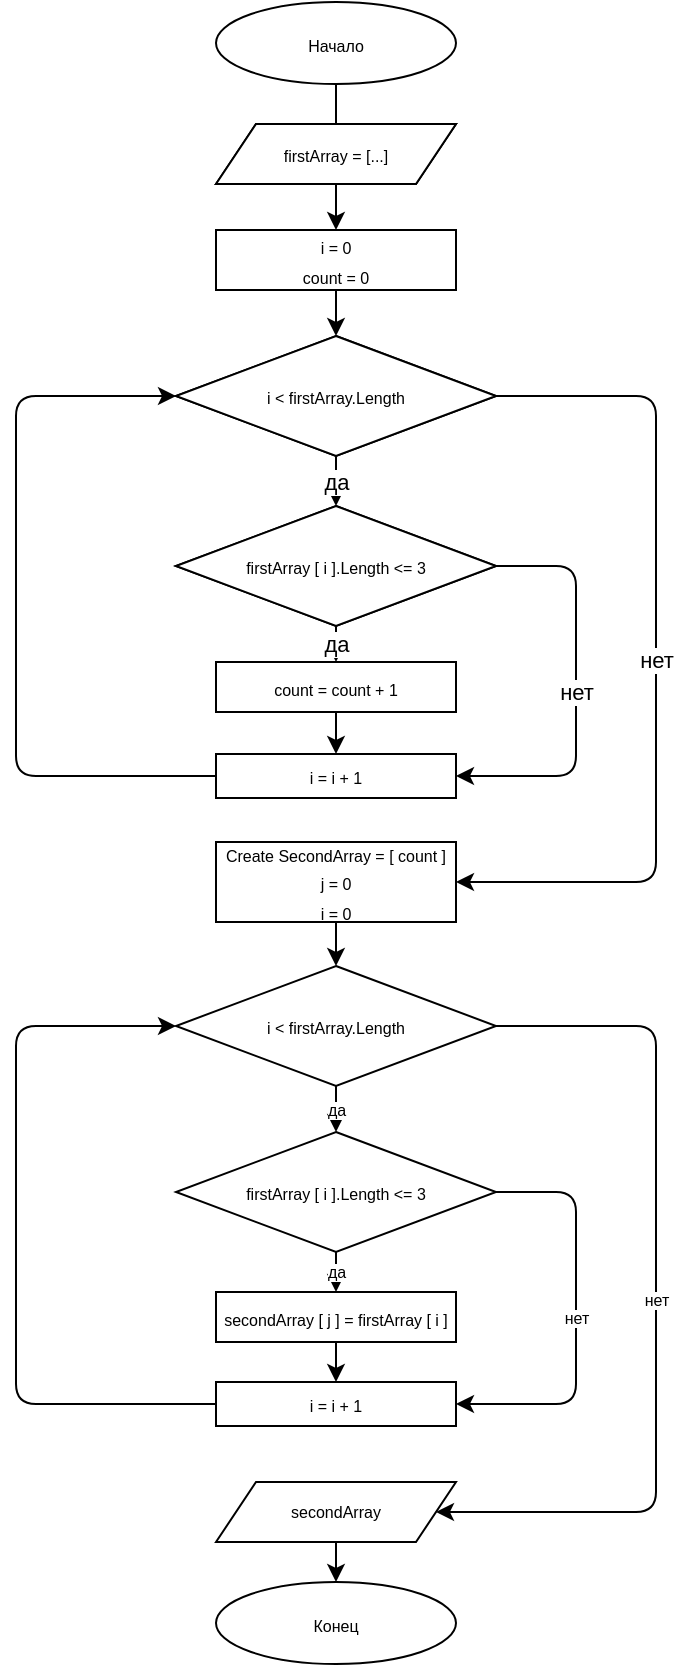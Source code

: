 <mxfile>
    <diagram id="iV5IyZXOkD-sgXpnqpRk" name="Страница 1">
        <mxGraphModel dx="433" dy="316" grid="1" gridSize="10" guides="1" tooltips="1" connect="1" arrows="1" fold="1" page="1" pageScale="1" pageWidth="827" pageHeight="1169" math="0" shadow="0">
            <root>
                <mxCell id="0"/>
                <mxCell id="1" parent="0"/>
                <mxCell id="6" value="" style="edgeStyle=none;html=1;" edge="1" parent="1" target="4">
                    <mxGeometry relative="1" as="geometry">
                        <mxPoint x="320" y="61" as="sourcePoint"/>
                    </mxGeometry>
                </mxCell>
                <mxCell id="3" value="firstArray = [...]" style="shape=parallelogram;perimeter=parallelogramPerimeter;whiteSpace=wrap;html=1;fixedSize=1;" vertex="1" parent="1">
                    <mxGeometry x="260" y="81" width="120" height="30" as="geometry"/>
                </mxCell>
                <mxCell id="7" value="" style="edgeStyle=none;html=1;" edge="1" parent="1" source="4" target="5">
                    <mxGeometry relative="1" as="geometry"/>
                </mxCell>
                <mxCell id="4" value="i = 0&lt;br&gt;count = 0" style="rounded=0;whiteSpace=wrap;html=1;" vertex="1" parent="1">
                    <mxGeometry x="260" y="134" width="120" height="30" as="geometry"/>
                </mxCell>
                <mxCell id="9" value="да" style="edgeStyle=none;html=1;" edge="1" parent="1" source="5" target="8">
                    <mxGeometry relative="1" as="geometry"/>
                </mxCell>
                <mxCell id="18" value="нет" style="edgeStyle=none;html=1;entryX=1;entryY=0.5;entryDx=0;entryDy=0;exitX=1;exitY=0.5;exitDx=0;exitDy=0;" edge="1" parent="1" source="5" target="19">
                    <mxGeometry relative="1" as="geometry">
                        <Array as="points">
                            <mxPoint x="480" y="217"/>
                            <mxPoint x="480" y="320"/>
                            <mxPoint x="480" y="407"/>
                            <mxPoint x="480" y="460"/>
                        </Array>
                    </mxGeometry>
                </mxCell>
                <mxCell id="5" value="i &amp;lt; array.Length" style="rhombus;whiteSpace=wrap;html=1;" vertex="1" parent="1">
                    <mxGeometry x="240" y="187" width="160" height="60" as="geometry"/>
                </mxCell>
                <mxCell id="16" value="да" style="edgeStyle=none;html=1;" edge="1" parent="1" source="8" target="10">
                    <mxGeometry relative="1" as="geometry"/>
                </mxCell>
                <mxCell id="20" value="нет" style="edgeStyle=none;html=1;entryX=1;entryY=0.5;entryDx=0;entryDy=0;" edge="1" parent="1" source="8" target="11">
                    <mxGeometry relative="1" as="geometry">
                        <Array as="points">
                            <mxPoint x="440" y="302"/>
                            <mxPoint x="440" y="407"/>
                        </Array>
                    </mxGeometry>
                </mxCell>
                <mxCell id="8" value="array [ i ].Length &amp;lt;= 3" style="rhombus;whiteSpace=wrap;html=1;" vertex="1" parent="1">
                    <mxGeometry x="240" y="272" width="160" height="60" as="geometry"/>
                </mxCell>
                <mxCell id="17" value="" style="edgeStyle=none;html=1;" edge="1" parent="1" source="10" target="11">
                    <mxGeometry relative="1" as="geometry"/>
                </mxCell>
                <mxCell id="10" value="&lt;font style=&quot;font-size: 8px&quot;&gt;count = count + 1&lt;/font&gt;" style="rounded=0;whiteSpace=wrap;html=1;" vertex="1" parent="1">
                    <mxGeometry x="260" y="350" width="120" height="25" as="geometry"/>
                </mxCell>
                <mxCell id="21" style="edgeStyle=none;html=1;entryX=0;entryY=0.5;entryDx=0;entryDy=0;" edge="1" parent="1" source="11" target="5">
                    <mxGeometry relative="1" as="geometry">
                        <Array as="points">
                            <mxPoint x="160" y="407"/>
                            <mxPoint x="160" y="320"/>
                            <mxPoint x="160" y="217"/>
                        </Array>
                    </mxGeometry>
                </mxCell>
                <mxCell id="11" value="&lt;font style=&quot;font-size: 8px&quot;&gt;i = i + 1&lt;/font&gt;" style="rounded=0;whiteSpace=wrap;html=1;" vertex="1" parent="1">
                    <mxGeometry x="260" y="396" width="120" height="22" as="geometry"/>
                </mxCell>
                <mxCell id="33" value="" style="edgeStyle=none;html=1;fontSize=8;" edge="1" parent="1" source="19" target="29">
                    <mxGeometry relative="1" as="geometry"/>
                </mxCell>
                <mxCell id="19" value="&lt;font style=&quot;font-size: 8px&quot;&gt;Create SecondArray = [ count ]&lt;/font&gt;&lt;br&gt;&lt;font style=&quot;font-size: 8px&quot;&gt;j = 0&lt;br&gt;i = 0&lt;/font&gt;" style="rounded=0;whiteSpace=wrap;html=1;" vertex="1" parent="1">
                    <mxGeometry x="260" y="440" width="120" height="40" as="geometry"/>
                </mxCell>
                <mxCell id="22" value="&lt;font style=&quot;font-size: 8px&quot;&gt;Начало&lt;/font&gt;" style="ellipse;whiteSpace=wrap;html=1;" vertex="1" parent="1">
                    <mxGeometry x="260" y="20" width="120" height="41" as="geometry"/>
                </mxCell>
                <mxCell id="23" value="&lt;font style=&quot;font-size: 8px&quot;&gt;firstArray = [...]&lt;/font&gt;" style="shape=parallelogram;perimeter=parallelogramPerimeter;whiteSpace=wrap;html=1;fixedSize=1;" vertex="1" parent="1">
                    <mxGeometry x="260" y="81" width="120" height="30" as="geometry"/>
                </mxCell>
                <mxCell id="24" value="&lt;font style=&quot;font-size: 8px&quot;&gt;i = 0&lt;br&gt;count = 0&lt;/font&gt;" style="rounded=0;whiteSpace=wrap;html=1;" vertex="1" parent="1">
                    <mxGeometry x="260" y="134" width="120" height="30" as="geometry"/>
                </mxCell>
                <mxCell id="25" value="&lt;font style=&quot;font-size: 8px&quot;&gt;i &amp;lt; firstArray.Length&lt;/font&gt;" style="rhombus;whiteSpace=wrap;html=1;" vertex="1" parent="1">
                    <mxGeometry x="240" y="187" width="160" height="60" as="geometry"/>
                </mxCell>
                <mxCell id="26" value="&lt;font style=&quot;font-size: 8px&quot;&gt;firstArray [ i ].Length &amp;lt;= 3&lt;/font&gt;" style="rhombus;whiteSpace=wrap;html=1;" vertex="1" parent="1">
                    <mxGeometry x="240" y="272" width="160" height="60" as="geometry"/>
                </mxCell>
                <mxCell id="37" value="" style="edgeStyle=none;html=1;fontSize=8;" edge="1" parent="1" source="27" target="28">
                    <mxGeometry relative="1" as="geometry"/>
                </mxCell>
                <mxCell id="27" value="&lt;font style=&quot;font-size: 8px&quot;&gt;secondArray [ j ] = firstArray [ i ]&lt;/font&gt;" style="rounded=0;whiteSpace=wrap;html=1;" vertex="1" parent="1">
                    <mxGeometry x="260" y="665" width="120" height="25" as="geometry"/>
                </mxCell>
                <mxCell id="28" value="&lt;font style=&quot;font-size: 8px&quot;&gt;i = i + 1&lt;/font&gt;" style="rounded=0;whiteSpace=wrap;html=1;" vertex="1" parent="1">
                    <mxGeometry x="260" y="710" width="120" height="22" as="geometry"/>
                </mxCell>
                <mxCell id="34" value="да" style="edgeStyle=none;html=1;fontSize=8;" edge="1" parent="1" source="29" target="30">
                    <mxGeometry relative="1" as="geometry"/>
                </mxCell>
                <mxCell id="42" value="нет" style="edgeStyle=none;html=1;entryX=1;entryY=0.5;entryDx=0;entryDy=0;fontSize=8;" edge="1" parent="1" source="29" target="38">
                    <mxGeometry relative="1" as="geometry">
                        <Array as="points">
                            <mxPoint x="480" y="532"/>
                            <mxPoint x="480" y="640"/>
                            <mxPoint x="480" y="775"/>
                        </Array>
                    </mxGeometry>
                </mxCell>
                <mxCell id="29" value="&lt;font style=&quot;font-size: 8px&quot;&gt;i &amp;lt; firstArray.Length&lt;/font&gt;" style="rhombus;whiteSpace=wrap;html=1;" vertex="1" parent="1">
                    <mxGeometry x="240" y="502" width="160" height="60" as="geometry"/>
                </mxCell>
                <mxCell id="36" value="да" style="edgeStyle=none;html=1;fontSize=8;" edge="1" parent="1" source="30" target="27">
                    <mxGeometry relative="1" as="geometry"/>
                </mxCell>
                <mxCell id="43" value="нет" style="edgeStyle=none;html=1;entryX=1;entryY=0.5;entryDx=0;entryDy=0;fontSize=8;" edge="1" parent="1" source="30" target="28">
                    <mxGeometry relative="1" as="geometry">
                        <Array as="points">
                            <mxPoint x="440" y="615"/>
                            <mxPoint x="440" y="660"/>
                            <mxPoint x="440" y="721"/>
                        </Array>
                    </mxGeometry>
                </mxCell>
                <mxCell id="30" value="&lt;font style=&quot;font-size: 8px&quot;&gt;firstArray [ i ].Length &amp;lt;= 3&lt;/font&gt;" style="rhombus;whiteSpace=wrap;html=1;" vertex="1" parent="1">
                    <mxGeometry x="240" y="585" width="160" height="60" as="geometry"/>
                </mxCell>
                <mxCell id="41" value="" style="edgeStyle=none;html=1;fontSize=8;" edge="1" parent="1" source="38" target="40">
                    <mxGeometry relative="1" as="geometry"/>
                </mxCell>
                <mxCell id="44" style="edgeStyle=none;html=1;entryX=0;entryY=0.5;entryDx=0;entryDy=0;fontSize=8;exitX=0;exitY=0.5;exitDx=0;exitDy=0;" edge="1" parent="1" source="28" target="29">
                    <mxGeometry relative="1" as="geometry">
                        <Array as="points">
                            <mxPoint x="160" y="721"/>
                            <mxPoint x="160" y="680"/>
                            <mxPoint x="160" y="615"/>
                            <mxPoint x="160" y="532"/>
                        </Array>
                    </mxGeometry>
                </mxCell>
                <mxCell id="38" value="secondArray" style="shape=parallelogram;perimeter=parallelogramPerimeter;whiteSpace=wrap;html=1;fixedSize=1;fontSize=8;" vertex="1" parent="1">
                    <mxGeometry x="260" y="760" width="120" height="30" as="geometry"/>
                </mxCell>
                <mxCell id="40" value="&lt;font style=&quot;font-size: 8px&quot;&gt;Конец&lt;/font&gt;" style="ellipse;whiteSpace=wrap;html=1;" vertex="1" parent="1">
                    <mxGeometry x="260" y="810" width="120" height="41" as="geometry"/>
                </mxCell>
            </root>
        </mxGraphModel>
    </diagram>
</mxfile>